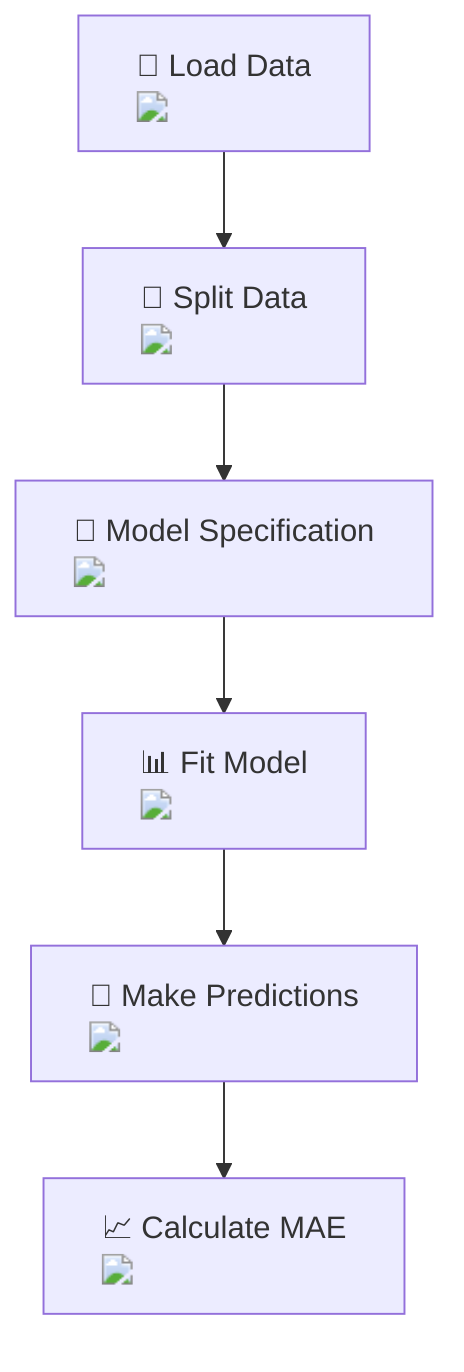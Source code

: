 graph TD;
    A["📁 Load Data <img src='file.svg' />"] --> B["🧩 Split Data <img src='row_split.svg' />"];
    B --> C["🧠 Model Specification <img src='brain.svg' />"];
    C --> D["📊 Fit Model <img src='table.svg' />"];
    D --> E["🔮 Make Predictions <img src='scatter_plot_template.svg' />"];
    E --> F["📈 Calculate MAE <img src='boxplot_template.svg' />"];